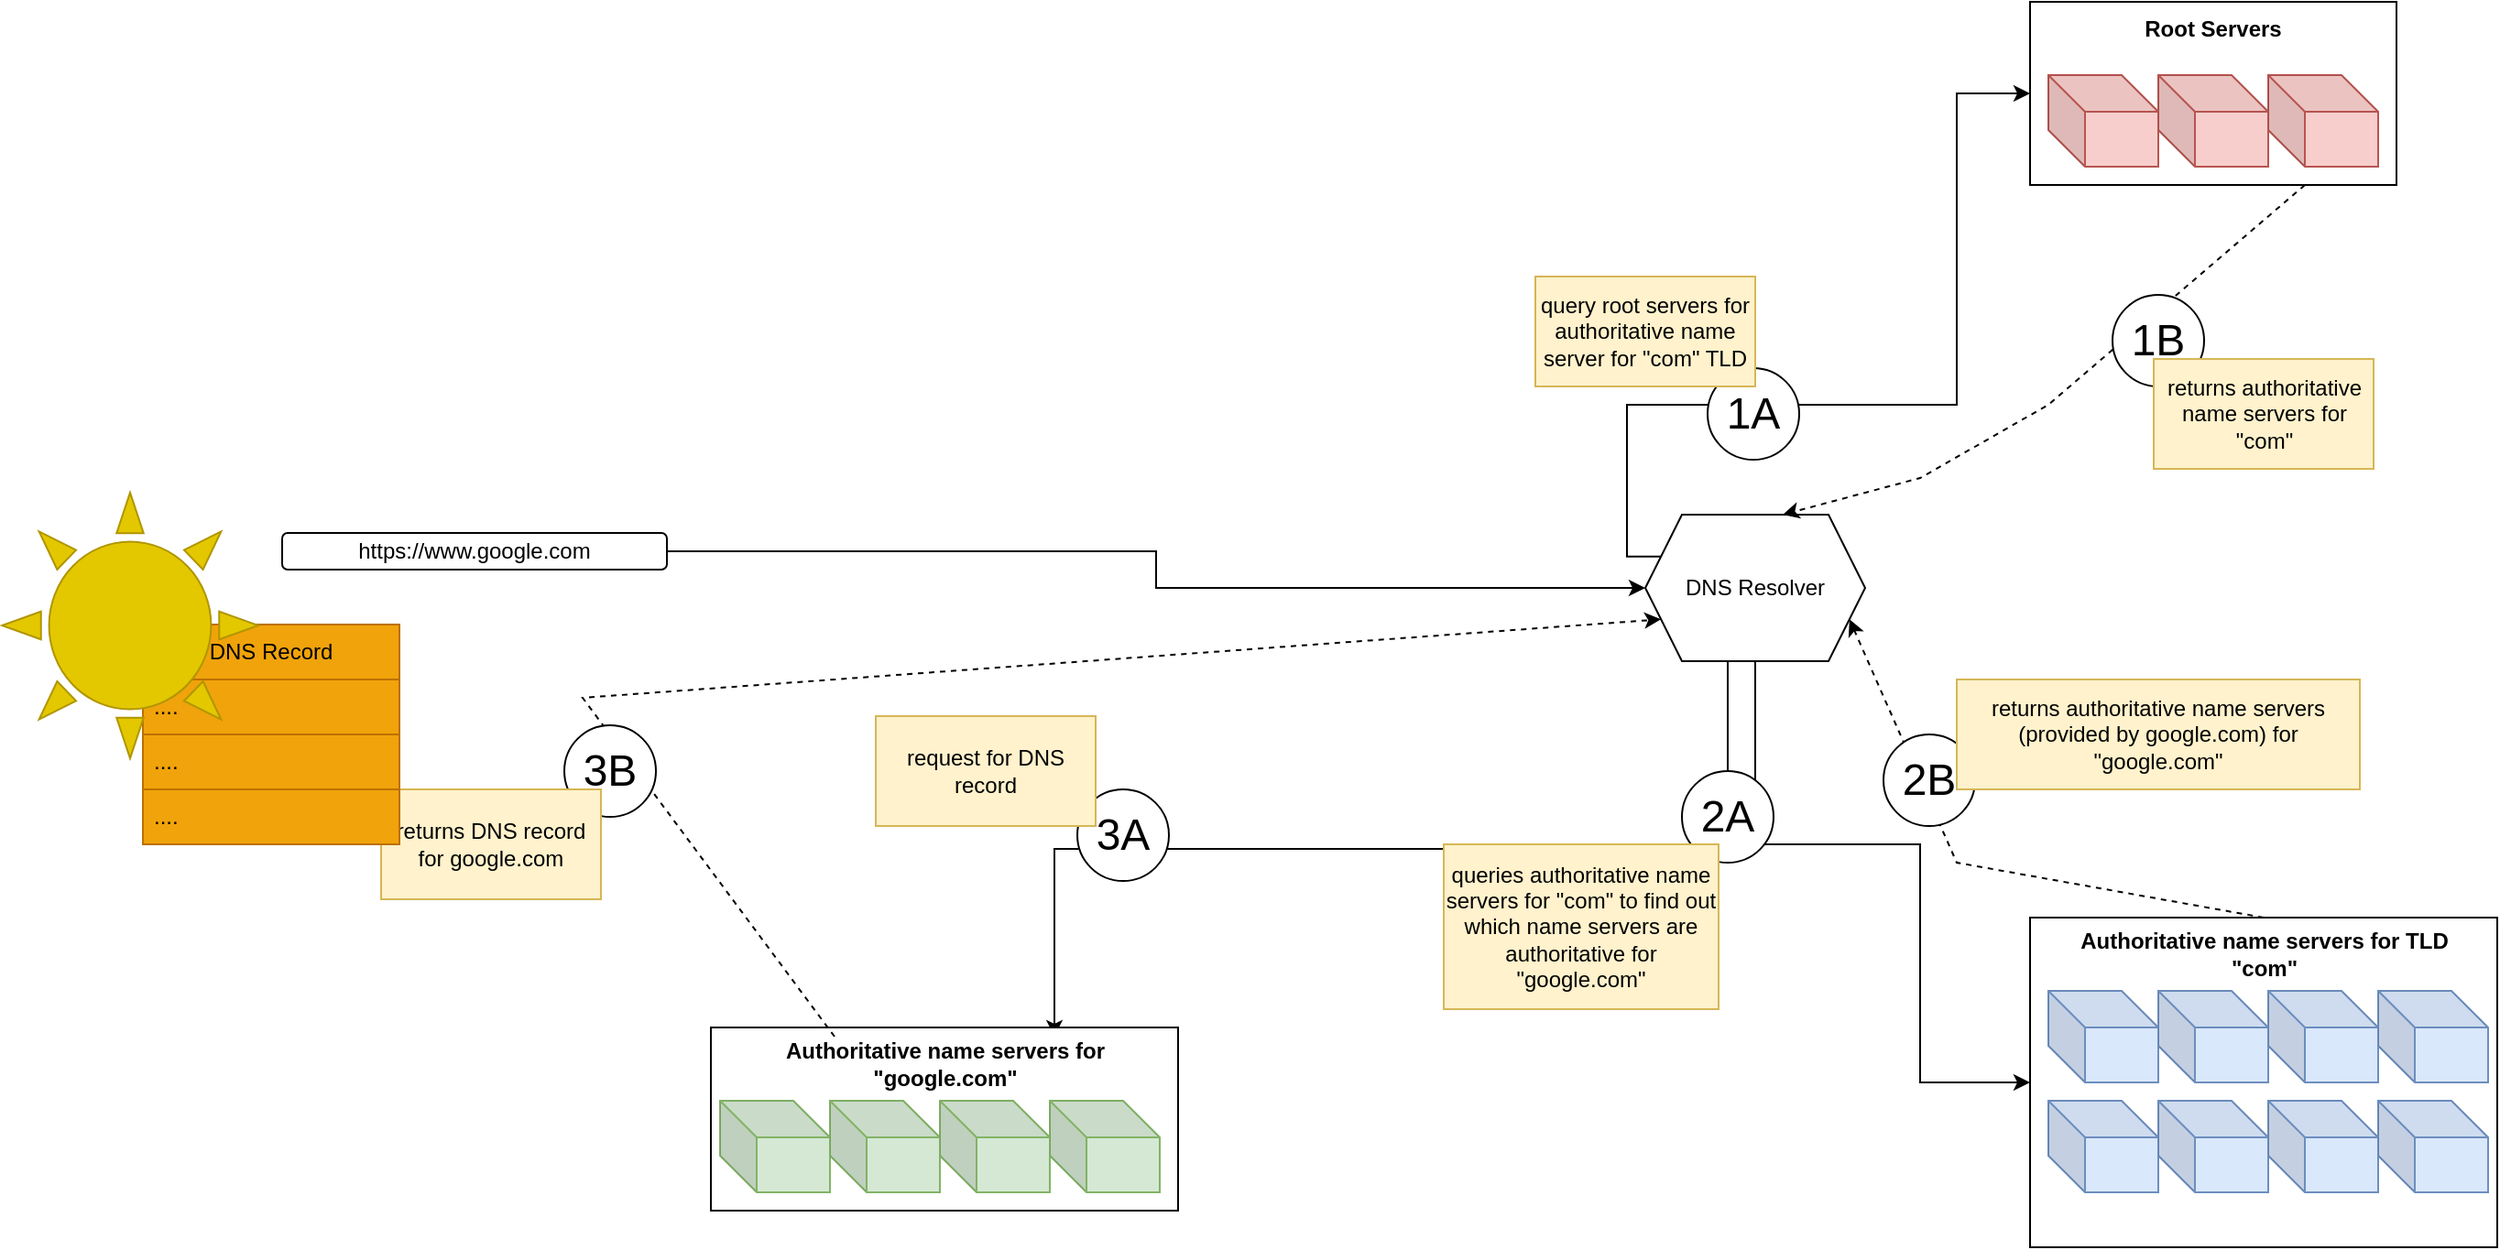<mxfile version="24.3.1" type="github">
  <diagram name="Page-1" id="IHHVQKKZ2Jhw7GBd2iYf">
    <mxGraphModel dx="2150" dy="1911" grid="1" gridSize="10" guides="1" tooltips="1" connect="1" arrows="1" fold="1" page="1" pageScale="1" pageWidth="827" pageHeight="1169" math="0" shadow="0">
      <root>
        <mxCell id="0" />
        <mxCell id="1" parent="0" />
        <mxCell id="40_aACyzk-iuKu26dcUJ-3" value="" style="edgeStyle=orthogonalEdgeStyle;rounded=0;orthogonalLoop=1;jettySize=auto;html=1;" parent="1" source="40_aACyzk-iuKu26dcUJ-1" target="40_aACyzk-iuKu26dcUJ-2" edge="1">
          <mxGeometry relative="1" as="geometry" />
        </mxCell>
        <mxCell id="40_aACyzk-iuKu26dcUJ-1" value="https://www.google.com" style="rounded=1;whiteSpace=wrap;html=1;" parent="1" vertex="1">
          <mxGeometry x="-414" y="120" width="210" height="20" as="geometry" />
        </mxCell>
        <mxCell id="40_aACyzk-iuKu26dcUJ-5" value="" style="edgeStyle=orthogonalEdgeStyle;rounded=0;orthogonalLoop=1;jettySize=auto;html=1;entryX=0;entryY=0.5;entryDx=0;entryDy=0;exitX=0;exitY=0.25;exitDx=0;exitDy=0;" parent="1" source="40_aACyzk-iuKu26dcUJ-2" target="40_aACyzk-iuKu26dcUJ-45" edge="1">
          <mxGeometry relative="1" as="geometry">
            <mxPoint x="300" y="90" as="sourcePoint" />
            <mxPoint x="500" y="-90" as="targetPoint" />
            <Array as="points">
              <mxPoint x="320" y="133" />
              <mxPoint x="320" y="50" />
              <mxPoint x="500" y="50" />
              <mxPoint x="500" y="-120" />
            </Array>
          </mxGeometry>
        </mxCell>
        <mxCell id="40_aACyzk-iuKu26dcUJ-18" style="edgeStyle=orthogonalEdgeStyle;rounded=0;orthogonalLoop=1;jettySize=auto;html=1;entryX=0;entryY=0.5;entryDx=0;entryDy=0;" parent="1" source="40_aACyzk-iuKu26dcUJ-2" target="40_aACyzk-iuKu26dcUJ-11" edge="1">
          <mxGeometry relative="1" as="geometry">
            <Array as="points">
              <mxPoint x="390" y="290" />
              <mxPoint x="480" y="290" />
              <mxPoint x="480" y="420" />
            </Array>
          </mxGeometry>
        </mxCell>
        <mxCell id="40_aACyzk-iuKu26dcUJ-25" style="edgeStyle=orthogonalEdgeStyle;rounded=0;orthogonalLoop=1;jettySize=auto;html=1;exitX=0.375;exitY=1;exitDx=0;exitDy=0;entryX=0.75;entryY=0;entryDx=0;entryDy=0;" parent="1" source="40_aACyzk-iuKu26dcUJ-2" target="40_aACyzk-iuKu26dcUJ-34" edge="1">
          <mxGeometry relative="1" as="geometry">
            <mxPoint x="40" y="270" as="targetPoint" />
          </mxGeometry>
        </mxCell>
        <mxCell id="40_aACyzk-iuKu26dcUJ-2" value="DNS Resolver" style="shape=hexagon;perimeter=hexagonPerimeter2;whiteSpace=wrap;html=1;fixedSize=1;" parent="1" vertex="1">
          <mxGeometry x="330" y="110" width="120" height="80" as="geometry" />
        </mxCell>
        <mxCell id="40_aACyzk-iuKu26dcUJ-6" value="1A" style="ellipse;whiteSpace=wrap;html=1;aspect=fixed;fontSize=24;verticalAlign=middle;align=center;" parent="1" vertex="1">
          <mxGeometry x="364" y="30" width="50" height="50" as="geometry" />
        </mxCell>
        <mxCell id="40_aACyzk-iuKu26dcUJ-8" value="" style="endArrow=classic;html=1;rounded=0;exitX=0.75;exitY=1;exitDx=0;exitDy=0;entryX=0.625;entryY=0;entryDx=0;entryDy=0;dashed=1;" parent="1" source="40_aACyzk-iuKu26dcUJ-45" target="40_aACyzk-iuKu26dcUJ-2" edge="1">
          <mxGeometry width="50" height="50" relative="1" as="geometry">
            <mxPoint x="390" y="170" as="sourcePoint" />
            <mxPoint x="440" y="120" as="targetPoint" />
            <Array as="points">
              <mxPoint x="550" y="50" />
              <mxPoint x="480" y="90" />
            </Array>
          </mxGeometry>
        </mxCell>
        <mxCell id="40_aACyzk-iuKu26dcUJ-9" value="1B" style="ellipse;whiteSpace=wrap;html=1;aspect=fixed;fontSize=24;verticalAlign=middle;align=center;" parent="1" vertex="1">
          <mxGeometry x="585" y="-10" width="50" height="50" as="geometry" />
        </mxCell>
        <mxCell id="40_aACyzk-iuKu26dcUJ-10" value="returns authoritative name servers for &quot;com&quot;" style="rounded=0;whiteSpace=wrap;html=1;fillColor=#fff2cc;strokeColor=#d6b656;" parent="1" vertex="1">
          <mxGeometry x="607.5" y="25" width="120" height="60" as="geometry" />
        </mxCell>
        <mxCell id="40_aACyzk-iuKu26dcUJ-19" value="2A" style="ellipse;whiteSpace=wrap;html=1;aspect=fixed;fontSize=24;verticalAlign=middle;align=center;" parent="1" vertex="1">
          <mxGeometry x="350" y="250" width="50" height="50" as="geometry" />
        </mxCell>
        <mxCell id="40_aACyzk-iuKu26dcUJ-21" value="queries authoritative name servers for &quot;com&quot; to find out which name servers are authoritative for &quot;google.com&quot;" style="rounded=0;whiteSpace=wrap;html=1;fillColor=#fff2cc;strokeColor=#d6b656;" parent="1" vertex="1">
          <mxGeometry x="220" y="290" width="150" height="90" as="geometry" />
        </mxCell>
        <mxCell id="40_aACyzk-iuKu26dcUJ-22" value="" style="endArrow=classic;html=1;rounded=0;exitX=0.5;exitY=0;exitDx=0;exitDy=0;entryX=1;entryY=0.75;entryDx=0;entryDy=0;dashed=1;" parent="1" source="40_aACyzk-iuKu26dcUJ-11" target="40_aACyzk-iuKu26dcUJ-2" edge="1">
          <mxGeometry width="50" height="50" relative="1" as="geometry">
            <mxPoint x="550" y="40" as="sourcePoint" />
            <mxPoint x="415" y="120" as="targetPoint" />
            <Array as="points">
              <mxPoint x="500" y="300" />
            </Array>
          </mxGeometry>
        </mxCell>
        <mxCell id="40_aACyzk-iuKu26dcUJ-23" value="2B" style="ellipse;whiteSpace=wrap;html=1;aspect=fixed;fontSize=24;verticalAlign=middle;align=center;" parent="1" vertex="1">
          <mxGeometry x="460" y="230" width="50" height="50" as="geometry" />
        </mxCell>
        <mxCell id="40_aACyzk-iuKu26dcUJ-24" value="returns authoritative name servers (provided by google.com) for &quot;google.com&quot;" style="rounded=0;whiteSpace=wrap;html=1;fillColor=#fff2cc;strokeColor=#d6b656;" parent="1" vertex="1">
          <mxGeometry x="500" y="200" width="220" height="60" as="geometry" />
        </mxCell>
        <mxCell id="40_aACyzk-iuKu26dcUJ-26" value="3A" style="ellipse;whiteSpace=wrap;html=1;aspect=fixed;fontSize=24;verticalAlign=middle;align=center;" parent="1" vertex="1">
          <mxGeometry x="20" y="260" width="50" height="50" as="geometry" />
        </mxCell>
        <mxCell id="40_aACyzk-iuKu26dcUJ-28" value="" style="group" parent="1" vertex="1" connectable="0">
          <mxGeometry x="-180" y="390" width="255" height="100" as="geometry" />
        </mxCell>
        <mxCell id="40_aACyzk-iuKu26dcUJ-29" value="" style="rounded=0;whiteSpace=wrap;html=1;" parent="40_aACyzk-iuKu26dcUJ-28" vertex="1">
          <mxGeometry width="255" height="100" as="geometry" />
        </mxCell>
        <mxCell id="40_aACyzk-iuKu26dcUJ-30" value="" style="shape=cube;whiteSpace=wrap;html=1;boundedLbl=1;backgroundOutline=1;darkOpacity=0.05;darkOpacity2=0.1;fillColor=#d5e8d4;strokeColor=#82b366;" parent="40_aACyzk-iuKu26dcUJ-28" vertex="1">
          <mxGeometry x="5" y="40" width="60" height="50" as="geometry" />
        </mxCell>
        <mxCell id="40_aACyzk-iuKu26dcUJ-31" value="" style="shape=cube;whiteSpace=wrap;html=1;boundedLbl=1;backgroundOutline=1;darkOpacity=0.05;darkOpacity2=0.1;fillColor=#d5e8d4;strokeColor=#82b366;" parent="40_aACyzk-iuKu26dcUJ-28" vertex="1">
          <mxGeometry x="65" y="40" width="60" height="50" as="geometry" />
        </mxCell>
        <mxCell id="40_aACyzk-iuKu26dcUJ-32" value="" style="shape=cube;whiteSpace=wrap;html=1;boundedLbl=1;backgroundOutline=1;darkOpacity=0.05;darkOpacity2=0.1;fillColor=#d5e8d4;strokeColor=#82b366;" parent="40_aACyzk-iuKu26dcUJ-28" vertex="1">
          <mxGeometry x="125" y="40" width="60" height="50" as="geometry" />
        </mxCell>
        <mxCell id="40_aACyzk-iuKu26dcUJ-33" value="" style="shape=cube;whiteSpace=wrap;html=1;boundedLbl=1;backgroundOutline=1;darkOpacity=0.05;darkOpacity2=0.1;fillColor=#d5e8d4;strokeColor=#82b366;" parent="40_aACyzk-iuKu26dcUJ-28" vertex="1">
          <mxGeometry x="185" y="40" width="60" height="50" as="geometry" />
        </mxCell>
        <mxCell id="40_aACyzk-iuKu26dcUJ-34" value="Authoritative name servers for &quot;google.com&quot;" style="text;html=1;align=center;verticalAlign=middle;whiteSpace=wrap;rounded=0;fontStyle=1" parent="40_aACyzk-iuKu26dcUJ-28" vertex="1">
          <mxGeometry x="7.5" y="5" width="240" height="30" as="geometry" />
        </mxCell>
        <mxCell id="40_aACyzk-iuKu26dcUJ-43" value="" style="group" parent="1" vertex="1" connectable="0">
          <mxGeometry x="540" y="330" width="255" height="180" as="geometry" />
        </mxCell>
        <mxCell id="40_aACyzk-iuKu26dcUJ-11" value="" style="rounded=0;whiteSpace=wrap;html=1;" parent="40_aACyzk-iuKu26dcUJ-43" vertex="1">
          <mxGeometry width="255" height="180" as="geometry" />
        </mxCell>
        <mxCell id="40_aACyzk-iuKu26dcUJ-12" value="" style="shape=cube;whiteSpace=wrap;html=1;boundedLbl=1;backgroundOutline=1;darkOpacity=0.05;darkOpacity2=0.1;fillColor=#dae8fc;strokeColor=#6c8ebf;" parent="40_aACyzk-iuKu26dcUJ-43" vertex="1">
          <mxGeometry x="10" y="40" width="60" height="50" as="geometry" />
        </mxCell>
        <mxCell id="40_aACyzk-iuKu26dcUJ-13" value="" style="shape=cube;whiteSpace=wrap;html=1;boundedLbl=1;backgroundOutline=1;darkOpacity=0.05;darkOpacity2=0.1;fillColor=#dae8fc;strokeColor=#6c8ebf;" parent="40_aACyzk-iuKu26dcUJ-43" vertex="1">
          <mxGeometry x="70" y="40" width="60" height="50" as="geometry" />
        </mxCell>
        <mxCell id="40_aACyzk-iuKu26dcUJ-14" value="" style="shape=cube;whiteSpace=wrap;html=1;boundedLbl=1;backgroundOutline=1;darkOpacity=0.05;darkOpacity2=0.1;fillColor=#dae8fc;strokeColor=#6c8ebf;" parent="40_aACyzk-iuKu26dcUJ-43" vertex="1">
          <mxGeometry x="130" y="40" width="60" height="50" as="geometry" />
        </mxCell>
        <mxCell id="40_aACyzk-iuKu26dcUJ-15" value="" style="shape=cube;whiteSpace=wrap;html=1;boundedLbl=1;backgroundOutline=1;darkOpacity=0.05;darkOpacity2=0.1;fillColor=#dae8fc;strokeColor=#6c8ebf;" parent="40_aACyzk-iuKu26dcUJ-43" vertex="1">
          <mxGeometry x="190" y="40" width="60" height="50" as="geometry" />
        </mxCell>
        <mxCell id="40_aACyzk-iuKu26dcUJ-16" value="Authoritative name servers for TLD &quot;com&quot;" style="text;html=1;align=center;verticalAlign=middle;whiteSpace=wrap;rounded=0;fontStyle=1" parent="40_aACyzk-iuKu26dcUJ-43" vertex="1">
          <mxGeometry x="7.5" y="5" width="240" height="30" as="geometry" />
        </mxCell>
        <mxCell id="40_aACyzk-iuKu26dcUJ-39" value="" style="shape=cube;whiteSpace=wrap;html=1;boundedLbl=1;backgroundOutline=1;darkOpacity=0.05;darkOpacity2=0.1;fillColor=#dae8fc;strokeColor=#6c8ebf;" parent="40_aACyzk-iuKu26dcUJ-43" vertex="1">
          <mxGeometry x="10" y="100" width="60" height="50" as="geometry" />
        </mxCell>
        <mxCell id="40_aACyzk-iuKu26dcUJ-40" value="" style="shape=cube;whiteSpace=wrap;html=1;boundedLbl=1;backgroundOutline=1;darkOpacity=0.05;darkOpacity2=0.1;fillColor=#dae8fc;strokeColor=#6c8ebf;" parent="40_aACyzk-iuKu26dcUJ-43" vertex="1">
          <mxGeometry x="70" y="100" width="60" height="50" as="geometry" />
        </mxCell>
        <mxCell id="40_aACyzk-iuKu26dcUJ-41" value="" style="shape=cube;whiteSpace=wrap;html=1;boundedLbl=1;backgroundOutline=1;darkOpacity=0.05;darkOpacity2=0.1;fillColor=#dae8fc;strokeColor=#6c8ebf;" parent="40_aACyzk-iuKu26dcUJ-43" vertex="1">
          <mxGeometry x="130" y="100" width="60" height="50" as="geometry" />
        </mxCell>
        <mxCell id="40_aACyzk-iuKu26dcUJ-42" value="" style="shape=cube;whiteSpace=wrap;html=1;boundedLbl=1;backgroundOutline=1;darkOpacity=0.05;darkOpacity2=0.1;fillColor=#dae8fc;strokeColor=#6c8ebf;" parent="40_aACyzk-iuKu26dcUJ-43" vertex="1">
          <mxGeometry x="190" y="100" width="60" height="50" as="geometry" />
        </mxCell>
        <mxCell id="40_aACyzk-iuKu26dcUJ-55" value="" style="group" parent="1" vertex="1" connectable="0">
          <mxGeometry x="520" y="-170" width="240" height="100" as="geometry" />
        </mxCell>
        <mxCell id="40_aACyzk-iuKu26dcUJ-45" value="" style="rounded=0;whiteSpace=wrap;html=1;" parent="40_aACyzk-iuKu26dcUJ-55" vertex="1">
          <mxGeometry x="20" width="200" height="100" as="geometry" />
        </mxCell>
        <mxCell id="40_aACyzk-iuKu26dcUJ-46" value="" style="shape=cube;whiteSpace=wrap;html=1;boundedLbl=1;backgroundOutline=1;darkOpacity=0.05;darkOpacity2=0.1;fillColor=#f8cecc;strokeColor=#b85450;" parent="40_aACyzk-iuKu26dcUJ-55" vertex="1">
          <mxGeometry x="30" y="40" width="60" height="50" as="geometry" />
        </mxCell>
        <mxCell id="40_aACyzk-iuKu26dcUJ-47" value="" style="shape=cube;whiteSpace=wrap;html=1;boundedLbl=1;backgroundOutline=1;darkOpacity=0.05;darkOpacity2=0.1;fillColor=#f8cecc;strokeColor=#b85450;" parent="40_aACyzk-iuKu26dcUJ-55" vertex="1">
          <mxGeometry x="90" y="40" width="60" height="50" as="geometry" />
        </mxCell>
        <mxCell id="40_aACyzk-iuKu26dcUJ-48" value="" style="shape=cube;whiteSpace=wrap;html=1;boundedLbl=1;backgroundOutline=1;darkOpacity=0.05;darkOpacity2=0.1;fillColor=#f8cecc;strokeColor=#b85450;" parent="40_aACyzk-iuKu26dcUJ-55" vertex="1">
          <mxGeometry x="150" y="40" width="60" height="50" as="geometry" />
        </mxCell>
        <mxCell id="40_aACyzk-iuKu26dcUJ-50" value="Root Servers" style="text;html=1;align=center;verticalAlign=middle;whiteSpace=wrap;rounded=0;fontStyle=1" parent="40_aACyzk-iuKu26dcUJ-55" vertex="1">
          <mxGeometry width="240" height="30" as="geometry" />
        </mxCell>
        <mxCell id="40_aACyzk-iuKu26dcUJ-4" value="query root servers for authoritative name server for &quot;com&quot; TLD" style="whiteSpace=wrap;html=1;fillColor=#fff2cc;strokeColor=#d6b656;" parent="1" vertex="1">
          <mxGeometry x="270" y="-20" width="120" height="60" as="geometry" />
        </mxCell>
        <mxCell id="40_aACyzk-iuKu26dcUJ-57" value="request for DNS record" style="rounded=0;whiteSpace=wrap;html=1;fillColor=#fff2cc;strokeColor=#d6b656;" parent="1" vertex="1">
          <mxGeometry x="-90" y="220" width="120" height="60" as="geometry" />
        </mxCell>
        <mxCell id="40_aACyzk-iuKu26dcUJ-58" value="" style="endArrow=classic;html=1;rounded=0;exitX=0.25;exitY=0;exitDx=0;exitDy=0;entryX=0;entryY=0.75;entryDx=0;entryDy=0;dashed=1;" parent="1" source="40_aACyzk-iuKu26dcUJ-34" target="40_aACyzk-iuKu26dcUJ-2" edge="1">
          <mxGeometry width="50" height="50" relative="1" as="geometry">
            <mxPoint x="100" y="240" as="sourcePoint" />
            <mxPoint x="150" y="190" as="targetPoint" />
            <Array as="points">
              <mxPoint x="-250" y="210" />
            </Array>
          </mxGeometry>
        </mxCell>
        <mxCell id="40_aACyzk-iuKu26dcUJ-59" value="3B" style="ellipse;whiteSpace=wrap;html=1;aspect=fixed;fontSize=24;verticalAlign=middle;align=center;" parent="1" vertex="1">
          <mxGeometry x="-260" y="225" width="50" height="50" as="geometry" />
        </mxCell>
        <mxCell id="40_aACyzk-iuKu26dcUJ-60" value="returns DNS record for google.com" style="rounded=0;whiteSpace=wrap;html=1;fillColor=#fff2cc;strokeColor=#d6b656;" parent="1" vertex="1">
          <mxGeometry x="-360" y="260" width="120" height="60" as="geometry" />
        </mxCell>
        <mxCell id="40_aACyzk-iuKu26dcUJ-61" value="DNS Record" style="swimlane;fontStyle=0;childLayout=stackLayout;horizontal=1;startSize=30;horizontalStack=0;resizeParent=1;resizeParentMax=0;resizeLast=0;collapsible=1;marginBottom=0;whiteSpace=wrap;html=1;fillColor=#f0a30a;fontColor=#000000;strokeColor=#BD7000;" parent="1" vertex="1">
          <mxGeometry x="-490" y="170" width="140" height="120" as="geometry" />
        </mxCell>
        <mxCell id="40_aACyzk-iuKu26dcUJ-62" value="...." style="text;strokeColor=#BD7000;fillColor=#f0a30a;align=left;verticalAlign=middle;spacingLeft=4;spacingRight=4;overflow=hidden;points=[[0,0.5],[1,0.5]];portConstraint=eastwest;rotatable=0;whiteSpace=wrap;html=1;fontColor=#000000;" parent="40_aACyzk-iuKu26dcUJ-61" vertex="1">
          <mxGeometry y="30" width="140" height="30" as="geometry" />
        </mxCell>
        <mxCell id="40_aACyzk-iuKu26dcUJ-63" value="...." style="text;strokeColor=#BD7000;fillColor=#f0a30a;align=left;verticalAlign=middle;spacingLeft=4;spacingRight=4;overflow=hidden;points=[[0,0.5],[1,0.5]];portConstraint=eastwest;rotatable=0;whiteSpace=wrap;html=1;fontColor=#000000;" parent="40_aACyzk-iuKu26dcUJ-61" vertex="1">
          <mxGeometry y="60" width="140" height="30" as="geometry" />
        </mxCell>
        <mxCell id="40_aACyzk-iuKu26dcUJ-64" value="...." style="text;strokeColor=#BD7000;fillColor=#f0a30a;align=left;verticalAlign=middle;spacingLeft=4;spacingRight=4;overflow=hidden;points=[[0,0.5],[1,0.5]];portConstraint=eastwest;rotatable=0;whiteSpace=wrap;html=1;fontColor=#000000;" parent="40_aACyzk-iuKu26dcUJ-61" vertex="1">
          <mxGeometry y="90" width="140" height="30" as="geometry" />
        </mxCell>
        <mxCell id="40_aACyzk-iuKu26dcUJ-66" value="" style="verticalLabelPosition=bottom;verticalAlign=top;html=1;shape=mxgraph.basic.sun;fillColor=#e3c800;strokeColor=#B09500;fontColor=#000000;" parent="1" vertex="1">
          <mxGeometry x="-567" y="98" width="140" height="145" as="geometry" />
        </mxCell>
      </root>
    </mxGraphModel>
  </diagram>
</mxfile>
